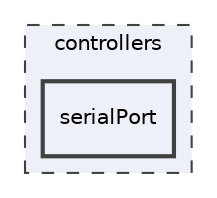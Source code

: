 digraph "controllers/serialPort"
{
 // LATEX_PDF_SIZE
  edge [fontname="Helvetica",fontsize="10",labelfontname="Helvetica",labelfontsize="10"];
  node [fontname="Helvetica",fontsize="10",shape=record];
  compound=true
  subgraph clusterdir_87b6ed4386158a4d6cd0ecd5fb5bd5c2 {
    graph [ bgcolor="#edf0f7", pencolor="grey25", style="filled,dashed,", label="controllers", fontname="Helvetica", fontsize="10", URL="dir_87b6ed4386158a4d6cd0ecd5fb5bd5c2.html"]
  dir_49413fbf842ab040d60b06b9851af279 [shape=box, label="serialPort", style="filled,bold,", fillcolor="#edf0f7", color="grey25", URL="dir_49413fbf842ab040d60b06b9851af279.html"];
  }
}
